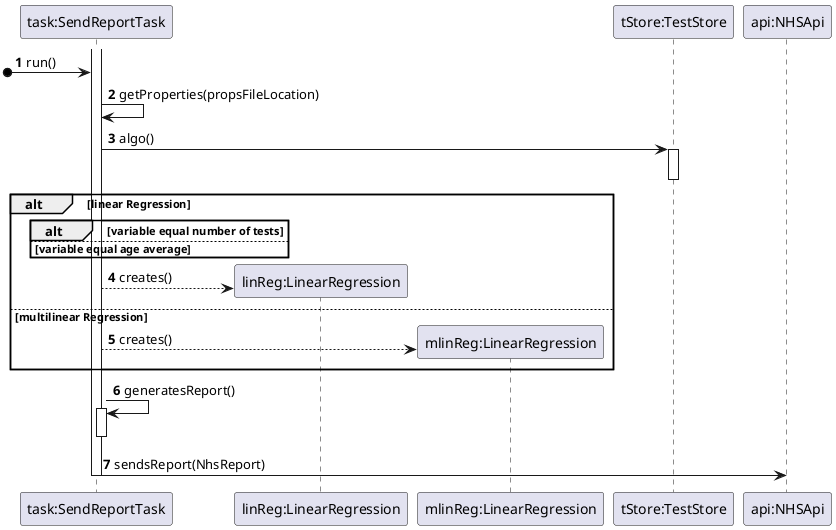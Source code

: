 @startuml
autonumber
participant "task:SendReportTask" as task
participant "linReg:LinearRegression" as linReg
participant "mlinReg:LinearRegression" as linReg
participant "mlinReg:LinearRegression" as mlinReg
participant "tStore:TestStore" as tStore
participant "api:NHSApi" as api

[o-> task: run()
task -> task: getProperties(propsFileLocation)
task -> tStore:algo()
activate tStore
deactivate
alt linear Regression
    alt variable equal number of tests


    else variable equal age average
    end
    task --> linReg** : creates()

else multilinear Regression
    task --> mlinReg**:creates()
end
activate task
task -> task: generatesReport()
activate task
deactivate
task -> api: sendsReport(NhsReport)
deactivate task
@enduml